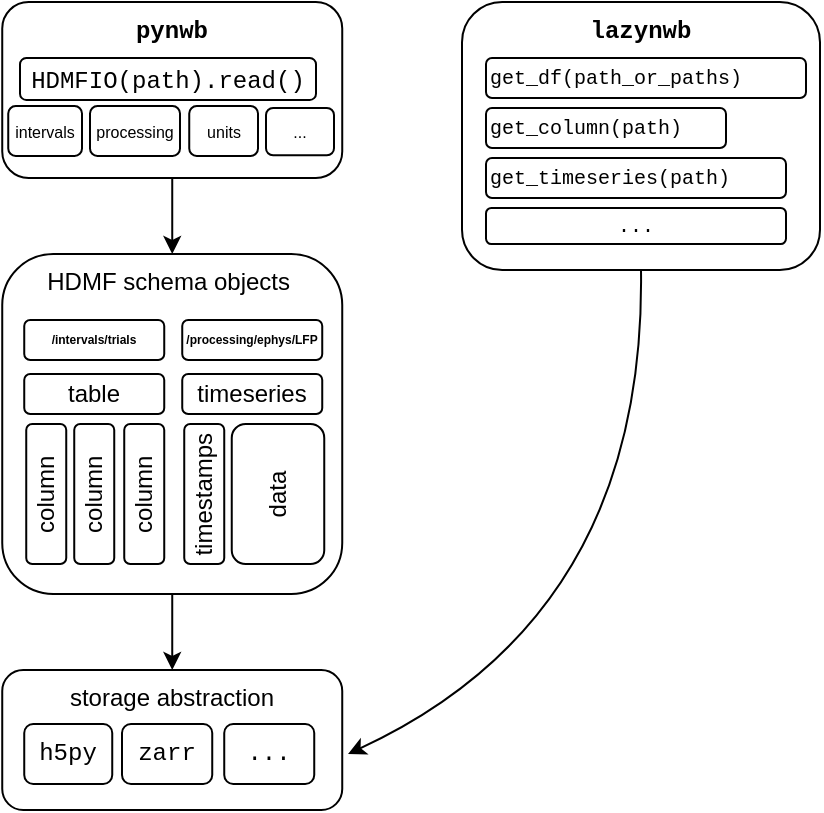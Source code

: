 <mxfile>
    <diagram id="hmdb9-kVDvi3YjOiOn_H" name="Page-1">
        <mxGraphModel dx="892" dy="648" grid="0" gridSize="10" guides="1" tooltips="1" connect="1" arrows="1" fold="1" page="1" pageScale="1" pageWidth="850" pageHeight="1100" math="0" shadow="0">
            <root>
                <mxCell id="0"/>
                <mxCell id="1" parent="0"/>
                <mxCell id="15" value="storage abstraction" style="rounded=1;whiteSpace=wrap;html=1;verticalAlign=top;" parent="1" vertex="1">
                    <mxGeometry x="87.12" y="358" width="170" height="70" as="geometry"/>
                </mxCell>
                <mxCell id="2" value="h5py" style="rounded=1;whiteSpace=wrap;html=1;fontFamily=Courier New;" parent="1" vertex="1">
                    <mxGeometry x="98.12" y="385" width="44" height="30" as="geometry"/>
                </mxCell>
                <mxCell id="4" value="zarr" style="rounded=1;whiteSpace=wrap;html=1;fontFamily=Courier New;" parent="1" vertex="1">
                    <mxGeometry x="147" y="385" width="45.12" height="30" as="geometry"/>
                </mxCell>
                <mxCell id="5" value="HDMF schema objects&amp;nbsp;" style="rounded=1;whiteSpace=wrap;html=1;verticalAlign=top;" parent="1" vertex="1">
                    <mxGeometry x="87.12" y="150" width="170" height="170" as="geometry"/>
                </mxCell>
                <mxCell id="6" value="table" style="rounded=1;whiteSpace=wrap;html=1;" parent="1" vertex="1">
                    <mxGeometry x="98.12" y="210" width="70" height="20" as="geometry"/>
                </mxCell>
                <mxCell id="7" value="column" style="rounded=1;whiteSpace=wrap;html=1;rotation=-90;" parent="1" vertex="1">
                    <mxGeometry x="74.12" y="260" width="70" height="20" as="geometry"/>
                </mxCell>
                <mxCell id="8" value="column" style="rounded=1;whiteSpace=wrap;html=1;rotation=-90;" parent="1" vertex="1">
                    <mxGeometry x="98.12" y="260" width="70" height="20" as="geometry"/>
                </mxCell>
                <mxCell id="9" value="column" style="rounded=1;whiteSpace=wrap;html=1;rotation=-90;" parent="1" vertex="1">
                    <mxGeometry x="123.12" y="260" width="70" height="20" as="geometry"/>
                </mxCell>
                <mxCell id="11" value="timeseries" style="rounded=1;whiteSpace=wrap;html=1;" parent="1" vertex="1">
                    <mxGeometry x="177.12" y="210" width="70" height="20" as="geometry"/>
                </mxCell>
                <mxCell id="13" value="data" style="rounded=1;whiteSpace=wrap;html=1;rotation=-90;" parent="1" vertex="1">
                    <mxGeometry x="190" y="246.88" width="70" height="46.25" as="geometry"/>
                </mxCell>
                <mxCell id="14" value="timestamps" style="rounded=1;whiteSpace=wrap;html=1;rotation=-90;" parent="1" vertex="1">
                    <mxGeometry x="153.12" y="260" width="70" height="20" as="geometry"/>
                </mxCell>
                <mxCell id="16" value="..." style="rounded=1;whiteSpace=wrap;html=1;fontFamily=Courier New;" parent="1" vertex="1">
                    <mxGeometry x="198.12" y="385" width="45" height="30" as="geometry"/>
                </mxCell>
                <mxCell id="18" value="&lt;font&gt;/intervals/trials&lt;/font&gt;" style="rounded=1;whiteSpace=wrap;html=1;fontSize=6;fontStyle=1" parent="1" vertex="1">
                    <mxGeometry x="98.12" y="183" width="70" height="20" as="geometry"/>
                </mxCell>
                <mxCell id="19" value="&lt;font&gt;/processing/ephys/LFP&lt;/font&gt;" style="rounded=1;whiteSpace=wrap;html=1;fontStyle=1;fontSize=6;" parent="1" vertex="1">
                    <mxGeometry x="177.12" y="183" width="70" height="20" as="geometry"/>
                </mxCell>
                <mxCell id="22" value="&lt;b&gt;&lt;font face=&quot;Courier New&quot;&gt;pynwb&lt;/font&gt;&lt;/b&gt;" style="rounded=1;whiteSpace=wrap;html=1;verticalAlign=top;" parent="1" vertex="1">
                    <mxGeometry x="87.12" y="24" width="170" height="88" as="geometry"/>
                </mxCell>
                <mxCell id="25" value="&lt;font face=&quot;Courier New&quot;&gt;HDMFIO(path).read()&lt;/font&gt;" style="rounded=1;whiteSpace=wrap;html=1;" parent="1" vertex="1">
                    <mxGeometry x="96" y="52" width="148" height="21" as="geometry"/>
                </mxCell>
                <mxCell id="26" value="intervals" style="rounded=1;whiteSpace=wrap;html=1;fontSize=8;" parent="1" vertex="1">
                    <mxGeometry x="90.12" y="76" width="36.88" height="25" as="geometry"/>
                </mxCell>
                <mxCell id="27" value="processing" style="rounded=1;whiteSpace=wrap;html=1;fontSize=8;" parent="1" vertex="1">
                    <mxGeometry x="131" y="76" width="45" height="25" as="geometry"/>
                </mxCell>
                <mxCell id="29" value="units" style="rounded=1;whiteSpace=wrap;html=1;fontSize=8;" parent="1" vertex="1">
                    <mxGeometry x="180.62" y="76" width="34.38" height="25" as="geometry"/>
                </mxCell>
                <mxCell id="30" value="..." style="rounded=1;whiteSpace=wrap;html=1;fontSize=8;" parent="1" vertex="1">
                    <mxGeometry x="219" y="77" width="34" height="23.67" as="geometry"/>
                </mxCell>
                <mxCell id="33" value="" style="endArrow=none;startArrow=classic;html=1;entryX=0.5;entryY=1;entryDx=0;entryDy=0;exitX=0.5;exitY=0;exitDx=0;exitDy=0;endFill=0;" parent="1" source="5" target="22" edge="1">
                    <mxGeometry width="50" height="50" relative="1" as="geometry">
                        <mxPoint x="150" y="180" as="sourcePoint"/>
                        <mxPoint x="200" y="130" as="targetPoint"/>
                    </mxGeometry>
                </mxCell>
                <mxCell id="34" value="" style="endArrow=none;startArrow=classic;html=1;entryX=0.5;entryY=1;entryDx=0;entryDy=0;exitX=0.5;exitY=0;exitDx=0;exitDy=0;endFill=0;" parent="1" source="15" target="5" edge="1">
                    <mxGeometry width="50" height="50" relative="1" as="geometry">
                        <mxPoint x="167.75" y="358" as="sourcePoint"/>
                        <mxPoint x="167.75" y="320" as="targetPoint"/>
                    </mxGeometry>
                </mxCell>
                <mxCell id="36" value="&lt;b&gt;&lt;font face=&quot;Courier New&quot;&gt;lazynwb&lt;/font&gt;&lt;/b&gt;" style="rounded=1;whiteSpace=wrap;html=1;verticalAlign=top;" parent="1" vertex="1">
                    <mxGeometry x="317" y="24" width="179" height="134" as="geometry"/>
                </mxCell>
                <mxCell id="42" value="" style="curved=1;endArrow=classic;html=1;exitX=0.5;exitY=1;exitDx=0;exitDy=0;" parent="1" source="36" edge="1">
                    <mxGeometry width="50" height="50" relative="1" as="geometry">
                        <mxPoint x="418" y="188" as="sourcePoint"/>
                        <mxPoint x="260" y="400" as="targetPoint"/>
                        <Array as="points">
                            <mxPoint x="409" y="331"/>
                        </Array>
                    </mxGeometry>
                </mxCell>
                <mxCell id="46" value="get_df(path_or_paths)" style="rounded=1;whiteSpace=wrap;html=1;align=left;fontFamily=Courier New;fontSize=10;" parent="1" vertex="1">
                    <mxGeometry x="329" y="52" width="160" height="20" as="geometry"/>
                </mxCell>
                <mxCell id="47" value="get_column(path)" style="rounded=1;whiteSpace=wrap;html=1;align=left;fontFamily=Courier New;fontSize=10;" parent="1" vertex="1">
                    <mxGeometry x="329" y="77" width="120" height="20" as="geometry"/>
                </mxCell>
                <mxCell id="48" value="get_timeseries(path)" style="rounded=1;whiteSpace=wrap;html=1;align=left;fontFamily=Courier New;fontSize=10;" parent="1" vertex="1">
                    <mxGeometry x="329" y="102" width="150" height="20" as="geometry"/>
                </mxCell>
                <mxCell id="50" value="..." style="rounded=1;whiteSpace=wrap;html=1;fontSize=10;align=center;fontFamily=Courier New;" parent="1" vertex="1">
                    <mxGeometry x="329" y="127" width="150" height="18" as="geometry"/>
                </mxCell>
            </root>
        </mxGraphModel>
    </diagram>
</mxfile>